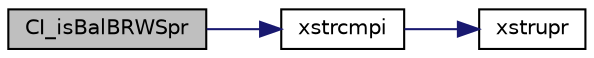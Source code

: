 digraph "CI_isBalBRWSpr"
{
  edge [fontname="Helvetica",fontsize="10",labelfontname="Helvetica",labelfontsize="10"];
  node [fontname="Helvetica",fontsize="10",shape=record];
  rankdir="LR";
  Node1 [label="CI_isBalBRWSpr",height=0.2,width=0.4,color="black", fillcolor="grey75", style="filled", fontcolor="black"];
  Node1 -> Node2 [color="midnightblue",fontsize="10",style="solid",fontname="Helvetica"];
  Node2 [label="xstrcmpi",height=0.2,width=0.4,color="black", fillcolor="white", style="filled",URL="$fof__ansi_8h.html#ae4a2af8fafbd412557cbf887bb828c13"];
  Node2 -> Node3 [color="midnightblue",fontsize="10",style="solid",fontname="Helvetica"];
  Node3 [label="xstrupr",height=0.2,width=0.4,color="black", fillcolor="white", style="filled",URL="$fof__unix_8c.html#a597515502edd92634b421f7f86824375"];
}
